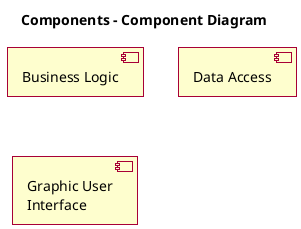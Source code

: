 @startuml Samples

    ' ================================= TWEAKS =================================
    skin rose
    skinparam classFontName Calibri
    skinparam shadowing false
    ' --------------------------------------------------------------------------

    title Components - Component Diagram

    [Business Logic]
    [Data Access] as DA  
    component [Graphic User\nInterface] as GUI
    
@enduml